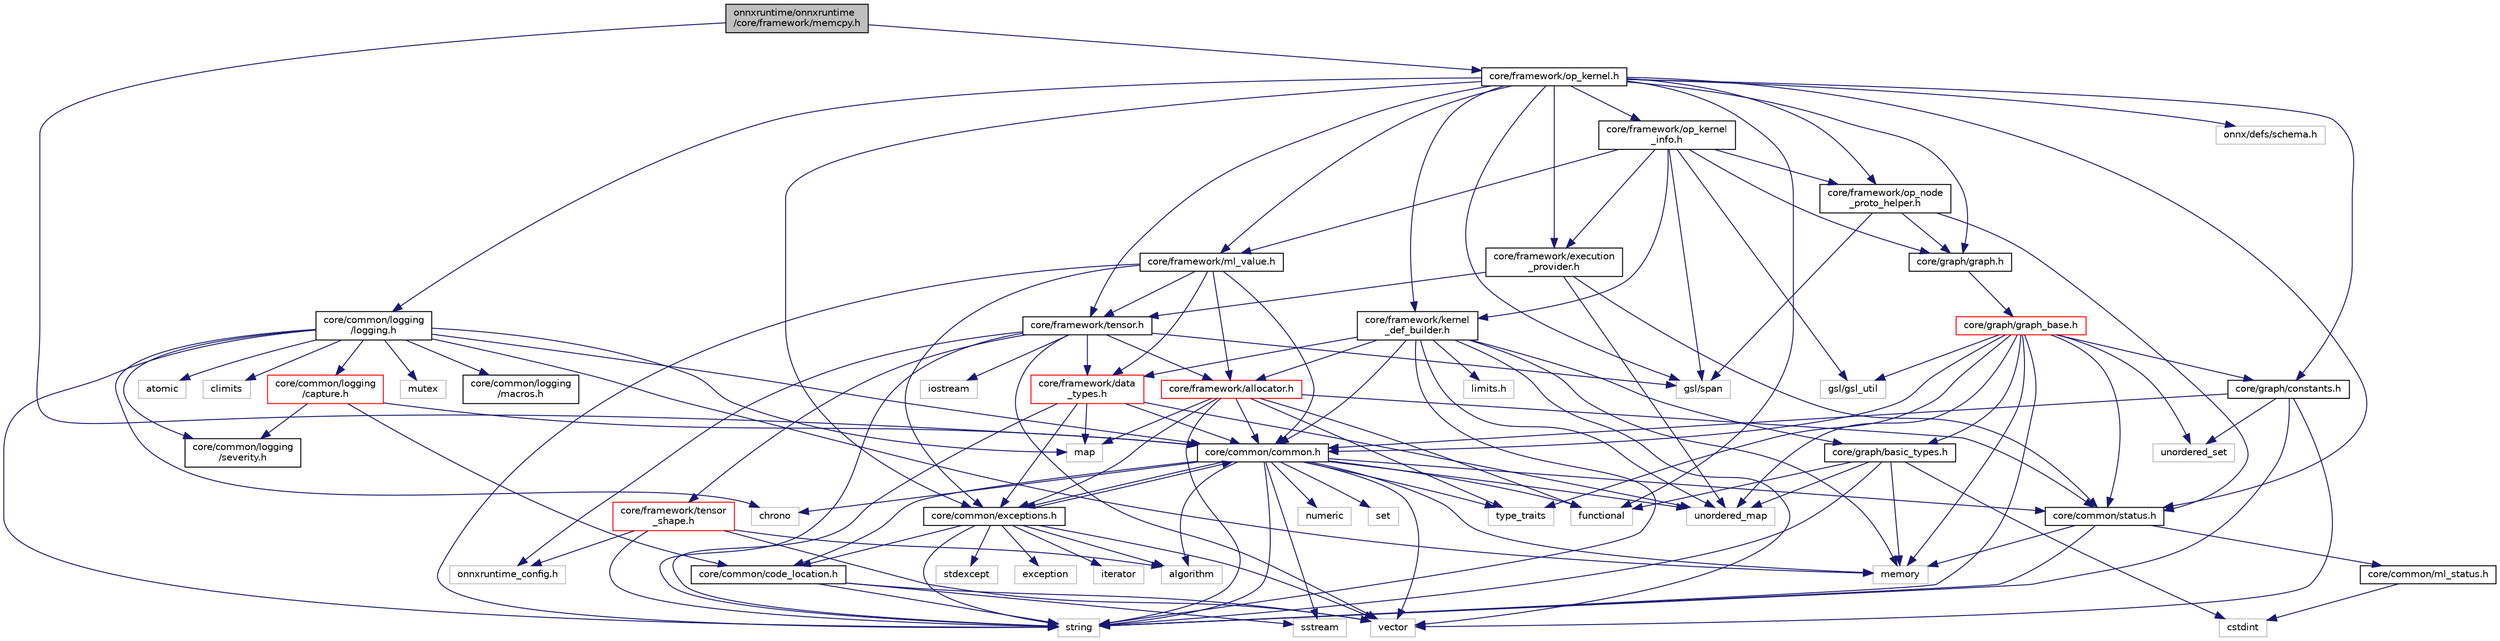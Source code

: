 digraph "onnxruntime/onnxruntime/core/framework/memcpy.h"
{
  edge [fontname="Helvetica",fontsize="10",labelfontname="Helvetica",labelfontsize="10"];
  node [fontname="Helvetica",fontsize="10",shape=record];
  Node0 [label="onnxruntime/onnxruntime\l/core/framework/memcpy.h",height=0.2,width=0.4,color="black", fillcolor="grey75", style="filled", fontcolor="black"];
  Node0 -> Node1 [color="midnightblue",fontsize="10",style="solid"];
  Node1 [label="core/common/common.h",height=0.2,width=0.4,color="black", fillcolor="white", style="filled",URL="$include_2onnxruntime_2core_2common_2common_8h.html"];
  Node1 -> Node2 [color="midnightblue",fontsize="10",style="solid"];
  Node2 [label="algorithm",height=0.2,width=0.4,color="grey75", fillcolor="white", style="filled"];
  Node1 -> Node3 [color="midnightblue",fontsize="10",style="solid"];
  Node3 [label="functional",height=0.2,width=0.4,color="grey75", fillcolor="white", style="filled"];
  Node1 -> Node4 [color="midnightblue",fontsize="10",style="solid"];
  Node4 [label="memory",height=0.2,width=0.4,color="grey75", fillcolor="white", style="filled"];
  Node1 -> Node5 [color="midnightblue",fontsize="10",style="solid"];
  Node5 [label="numeric",height=0.2,width=0.4,color="grey75", fillcolor="white", style="filled"];
  Node1 -> Node6 [color="midnightblue",fontsize="10",style="solid"];
  Node6 [label="set",height=0.2,width=0.4,color="grey75", fillcolor="white", style="filled"];
  Node1 -> Node7 [color="midnightblue",fontsize="10",style="solid"];
  Node7 [label="sstream",height=0.2,width=0.4,color="grey75", fillcolor="white", style="filled"];
  Node1 -> Node8 [color="midnightblue",fontsize="10",style="solid"];
  Node8 [label="string",height=0.2,width=0.4,color="grey75", fillcolor="white", style="filled"];
  Node1 -> Node9 [color="midnightblue",fontsize="10",style="solid"];
  Node9 [label="type_traits",height=0.2,width=0.4,color="grey75", fillcolor="white", style="filled"];
  Node1 -> Node10 [color="midnightblue",fontsize="10",style="solid"];
  Node10 [label="unordered_map",height=0.2,width=0.4,color="grey75", fillcolor="white", style="filled"];
  Node1 -> Node11 [color="midnightblue",fontsize="10",style="solid"];
  Node11 [label="vector",height=0.2,width=0.4,color="grey75", fillcolor="white", style="filled"];
  Node1 -> Node12 [color="midnightblue",fontsize="10",style="solid"];
  Node12 [label="chrono",height=0.2,width=0.4,color="grey75", fillcolor="white", style="filled"];
  Node1 -> Node13 [color="midnightblue",fontsize="10",style="solid"];
  Node13 [label="core/common/code_location.h",height=0.2,width=0.4,color="black", fillcolor="white", style="filled",URL="$code__location_8h.html"];
  Node13 -> Node7 [color="midnightblue",fontsize="10",style="solid"];
  Node13 -> Node8 [color="midnightblue",fontsize="10",style="solid"];
  Node13 -> Node11 [color="midnightblue",fontsize="10",style="solid"];
  Node1 -> Node14 [color="midnightblue",fontsize="10",style="solid"];
  Node14 [label="core/common/exceptions.h",height=0.2,width=0.4,color="black", fillcolor="white", style="filled",URL="$exceptions_8h.html"];
  Node14 -> Node2 [color="midnightblue",fontsize="10",style="solid"];
  Node14 -> Node15 [color="midnightblue",fontsize="10",style="solid"];
  Node15 [label="exception",height=0.2,width=0.4,color="grey75", fillcolor="white", style="filled"];
  Node14 -> Node16 [color="midnightblue",fontsize="10",style="solid"];
  Node16 [label="iterator",height=0.2,width=0.4,color="grey75", fillcolor="white", style="filled"];
  Node14 -> Node17 [color="midnightblue",fontsize="10",style="solid"];
  Node17 [label="stdexcept",height=0.2,width=0.4,color="grey75", fillcolor="white", style="filled"];
  Node14 -> Node8 [color="midnightblue",fontsize="10",style="solid"];
  Node14 -> Node11 [color="midnightblue",fontsize="10",style="solid"];
  Node14 -> Node1 [color="midnightblue",fontsize="10",style="solid"];
  Node14 -> Node13 [color="midnightblue",fontsize="10",style="solid"];
  Node1 -> Node18 [color="midnightblue",fontsize="10",style="solid"];
  Node18 [label="core/common/status.h",height=0.2,width=0.4,color="black", fillcolor="white", style="filled",URL="$status_8h.html"];
  Node18 -> Node4 [color="midnightblue",fontsize="10",style="solid"];
  Node18 -> Node8 [color="midnightblue",fontsize="10",style="solid"];
  Node18 -> Node19 [color="midnightblue",fontsize="10",style="solid"];
  Node19 [label="core/common/ml_status.h",height=0.2,width=0.4,color="black", fillcolor="white", style="filled",URL="$ml__status_8h.html"];
  Node19 -> Node20 [color="midnightblue",fontsize="10",style="solid"];
  Node20 [label="cstdint",height=0.2,width=0.4,color="grey75", fillcolor="white", style="filled"];
  Node0 -> Node21 [color="midnightblue",fontsize="10",style="solid"];
  Node21 [label="core/framework/op_kernel.h",height=0.2,width=0.4,color="black", fillcolor="white", style="filled",URL="$op__kernel_8h.html"];
  Node21 -> Node3 [color="midnightblue",fontsize="10",style="solid"];
  Node21 -> Node14 [color="midnightblue",fontsize="10",style="solid"];
  Node21 -> Node22 [color="midnightblue",fontsize="10",style="solid"];
  Node22 [label="core/common/logging\l/logging.h",height=0.2,width=0.4,color="black", fillcolor="white", style="filled",URL="$logging_8h.html"];
  Node22 -> Node23 [color="midnightblue",fontsize="10",style="solid"];
  Node23 [label="atomic",height=0.2,width=0.4,color="grey75", fillcolor="white", style="filled"];
  Node22 -> Node12 [color="midnightblue",fontsize="10",style="solid"];
  Node22 -> Node24 [color="midnightblue",fontsize="10",style="solid"];
  Node24 [label="climits",height=0.2,width=0.4,color="grey75", fillcolor="white", style="filled"];
  Node22 -> Node25 [color="midnightblue",fontsize="10",style="solid"];
  Node25 [label="map",height=0.2,width=0.4,color="grey75", fillcolor="white", style="filled"];
  Node22 -> Node4 [color="midnightblue",fontsize="10",style="solid"];
  Node22 -> Node26 [color="midnightblue",fontsize="10",style="solid"];
  Node26 [label="mutex",height=0.2,width=0.4,color="grey75", fillcolor="white", style="filled"];
  Node22 -> Node8 [color="midnightblue",fontsize="10",style="solid"];
  Node22 -> Node1 [color="midnightblue",fontsize="10",style="solid"];
  Node22 -> Node27 [color="midnightblue",fontsize="10",style="solid"];
  Node27 [label="core/common/logging\l/capture.h",height=0.2,width=0.4,color="red", fillcolor="white", style="filled",URL="$capture_8h.html"];
  Node27 -> Node1 [color="midnightblue",fontsize="10",style="solid"];
  Node27 -> Node13 [color="midnightblue",fontsize="10",style="solid"];
  Node27 -> Node29 [color="midnightblue",fontsize="10",style="solid"];
  Node29 [label="core/common/logging\l/severity.h",height=0.2,width=0.4,color="black", fillcolor="white", style="filled",URL="$severity_8h.html"];
  Node22 -> Node29 [color="midnightblue",fontsize="10",style="solid"];
  Node22 -> Node30 [color="midnightblue",fontsize="10",style="solid"];
  Node30 [label="core/common/logging\l/macros.h",height=0.2,width=0.4,color="black", fillcolor="white", style="filled",URL="$macros_8h.html"];
  Node21 -> Node18 [color="midnightblue",fontsize="10",style="solid"];
  Node21 -> Node31 [color="midnightblue",fontsize="10",style="solid"];
  Node31 [label="core/framework/execution\l_provider.h",height=0.2,width=0.4,color="black", fillcolor="white", style="filled",URL="$execution__provider_8h.html"];
  Node31 -> Node10 [color="midnightblue",fontsize="10",style="solid"];
  Node31 -> Node18 [color="midnightblue",fontsize="10",style="solid"];
  Node31 -> Node32 [color="midnightblue",fontsize="10",style="solid"];
  Node32 [label="core/framework/tensor.h",height=0.2,width=0.4,color="black", fillcolor="white", style="filled",URL="$tensor_8h.html"];
  Node32 -> Node33 [color="midnightblue",fontsize="10",style="solid"];
  Node33 [label="iostream",height=0.2,width=0.4,color="grey75", fillcolor="white", style="filled"];
  Node32 -> Node8 [color="midnightblue",fontsize="10",style="solid"];
  Node32 -> Node11 [color="midnightblue",fontsize="10",style="solid"];
  Node32 -> Node34 [color="midnightblue",fontsize="10",style="solid"];
  Node34 [label="gsl/span",height=0.2,width=0.4,color="grey75", fillcolor="white", style="filled"];
  Node32 -> Node35 [color="midnightblue",fontsize="10",style="solid"];
  Node35 [label="core/framework/allocator.h",height=0.2,width=0.4,color="red", fillcolor="white", style="filled",URL="$framework_2allocator_8h.html"];
  Node35 -> Node3 [color="midnightblue",fontsize="10",style="solid"];
  Node35 -> Node25 [color="midnightblue",fontsize="10",style="solid"];
  Node35 -> Node8 [color="midnightblue",fontsize="10",style="solid"];
  Node35 -> Node9 [color="midnightblue",fontsize="10",style="solid"];
  Node35 -> Node1 [color="midnightblue",fontsize="10",style="solid"];
  Node35 -> Node14 [color="midnightblue",fontsize="10",style="solid"];
  Node35 -> Node18 [color="midnightblue",fontsize="10",style="solid"];
  Node32 -> Node45 [color="midnightblue",fontsize="10",style="solid"];
  Node45 [label="core/framework/data\l_types.h",height=0.2,width=0.4,color="red", fillcolor="white", style="filled",URL="$data__types_8h.html"];
  Node45 -> Node8 [color="midnightblue",fontsize="10",style="solid"];
  Node45 -> Node10 [color="midnightblue",fontsize="10",style="solid"];
  Node45 -> Node25 [color="midnightblue",fontsize="10",style="solid"];
  Node45 -> Node1 [color="midnightblue",fontsize="10",style="solid"];
  Node45 -> Node14 [color="midnightblue",fontsize="10",style="solid"];
  Node32 -> Node46 [color="midnightblue",fontsize="10",style="solid"];
  Node46 [label="core/framework/tensor\l_shape.h",height=0.2,width=0.4,color="red", fillcolor="white", style="filled",URL="$tensor__shape_8h.html"];
  Node46 -> Node11 [color="midnightblue",fontsize="10",style="solid"];
  Node46 -> Node2 [color="midnightblue",fontsize="10",style="solid"];
  Node46 -> Node8 [color="midnightblue",fontsize="10",style="solid"];
  Node46 -> Node48 [color="midnightblue",fontsize="10",style="solid"];
  Node48 [label="onnxruntime_config.h",height=0.2,width=0.4,color="grey75", fillcolor="white", style="filled"];
  Node32 -> Node48 [color="midnightblue",fontsize="10",style="solid"];
  Node21 -> Node49 [color="midnightblue",fontsize="10",style="solid"];
  Node49 [label="core/framework/kernel\l_def_builder.h",height=0.2,width=0.4,color="black", fillcolor="white", style="filled",URL="$kernel__def__builder_8h.html"];
  Node49 -> Node4 [color="midnightblue",fontsize="10",style="solid"];
  Node49 -> Node8 [color="midnightblue",fontsize="10",style="solid"];
  Node49 -> Node10 [color="midnightblue",fontsize="10",style="solid"];
  Node49 -> Node11 [color="midnightblue",fontsize="10",style="solid"];
  Node49 -> Node50 [color="midnightblue",fontsize="10",style="solid"];
  Node50 [label="limits.h",height=0.2,width=0.4,color="grey75", fillcolor="white", style="filled"];
  Node49 -> Node1 [color="midnightblue",fontsize="10",style="solid"];
  Node49 -> Node38 [color="midnightblue",fontsize="10",style="solid"];
  Node38 [label="core/graph/basic_types.h",height=0.2,width=0.4,color="black", fillcolor="white", style="filled",URL="$basic__types_8h.html"];
  Node38 -> Node10 [color="midnightblue",fontsize="10",style="solid"];
  Node38 -> Node8 [color="midnightblue",fontsize="10",style="solid"];
  Node38 -> Node20 [color="midnightblue",fontsize="10",style="solid"];
  Node38 -> Node4 [color="midnightblue",fontsize="10",style="solid"];
  Node38 -> Node3 [color="midnightblue",fontsize="10",style="solid"];
  Node49 -> Node45 [color="midnightblue",fontsize="10",style="solid"];
  Node49 -> Node35 [color="midnightblue",fontsize="10",style="solid"];
  Node21 -> Node51 [color="midnightblue",fontsize="10",style="solid"];
  Node51 [label="core/framework/ml_value.h",height=0.2,width=0.4,color="black", fillcolor="white", style="filled",URL="$ml__value_8h.html"];
  Node51 -> Node8 [color="midnightblue",fontsize="10",style="solid"];
  Node51 -> Node1 [color="midnightblue",fontsize="10",style="solid"];
  Node51 -> Node14 [color="midnightblue",fontsize="10",style="solid"];
  Node51 -> Node35 [color="midnightblue",fontsize="10",style="solid"];
  Node51 -> Node45 [color="midnightblue",fontsize="10",style="solid"];
  Node51 -> Node32 [color="midnightblue",fontsize="10",style="solid"];
  Node21 -> Node52 [color="midnightblue",fontsize="10",style="solid"];
  Node52 [label="core/framework/op_kernel\l_info.h",height=0.2,width=0.4,color="black", fillcolor="white", style="filled",URL="$op__kernel__info_8h.html"];
  Node52 -> Node31 [color="midnightblue",fontsize="10",style="solid"];
  Node52 -> Node49 [color="midnightblue",fontsize="10",style="solid"];
  Node52 -> Node51 [color="midnightblue",fontsize="10",style="solid"];
  Node52 -> Node53 [color="midnightblue",fontsize="10",style="solid"];
  Node53 [label="core/framework/op_node\l_proto_helper.h",height=0.2,width=0.4,color="black", fillcolor="white", style="filled",URL="$op__node__proto__helper_8h.html"];
  Node53 -> Node18 [color="midnightblue",fontsize="10",style="solid"];
  Node53 -> Node54 [color="midnightblue",fontsize="10",style="solid"];
  Node54 [label="core/graph/graph.h",height=0.2,width=0.4,color="black", fillcolor="white", style="filled",URL="$graph_8h.html"];
  Node54 -> Node55 [color="midnightblue",fontsize="10",style="solid"];
  Node55 [label="core/graph/graph_base.h",height=0.2,width=0.4,color="red", fillcolor="white", style="filled",URL="$graph__base_8h.html"];
  Node55 -> Node4 [color="midnightblue",fontsize="10",style="solid"];
  Node55 -> Node8 [color="midnightblue",fontsize="10",style="solid"];
  Node55 -> Node9 [color="midnightblue",fontsize="10",style="solid"];
  Node55 -> Node10 [color="midnightblue",fontsize="10",style="solid"];
  Node55 -> Node57 [color="midnightblue",fontsize="10",style="solid"];
  Node57 [label="unordered_set",height=0.2,width=0.4,color="grey75", fillcolor="white", style="filled"];
  Node55 -> Node1 [color="midnightblue",fontsize="10",style="solid"];
  Node55 -> Node18 [color="midnightblue",fontsize="10",style="solid"];
  Node55 -> Node38 [color="midnightblue",fontsize="10",style="solid"];
  Node55 -> Node59 [color="midnightblue",fontsize="10",style="solid"];
  Node59 [label="core/graph/constants.h",height=0.2,width=0.4,color="black", fillcolor="white", style="filled",URL="$constants_8h.html"];
  Node59 -> Node8 [color="midnightblue",fontsize="10",style="solid"];
  Node59 -> Node57 [color="midnightblue",fontsize="10",style="solid"];
  Node59 -> Node11 [color="midnightblue",fontsize="10",style="solid"];
  Node59 -> Node1 [color="midnightblue",fontsize="10",style="solid"];
  Node55 -> Node65 [color="midnightblue",fontsize="10",style="solid"];
  Node65 [label="gsl/gsl_util",height=0.2,width=0.4,color="grey75", fillcolor="white", style="filled"];
  Node53 -> Node34 [color="midnightblue",fontsize="10",style="solid"];
  Node52 -> Node54 [color="midnightblue",fontsize="10",style="solid"];
  Node52 -> Node34 [color="midnightblue",fontsize="10",style="solid"];
  Node52 -> Node65 [color="midnightblue",fontsize="10",style="solid"];
  Node21 -> Node53 [color="midnightblue",fontsize="10",style="solid"];
  Node21 -> Node32 [color="midnightblue",fontsize="10",style="solid"];
  Node21 -> Node59 [color="midnightblue",fontsize="10",style="solid"];
  Node21 -> Node54 [color="midnightblue",fontsize="10",style="solid"];
  Node21 -> Node34 [color="midnightblue",fontsize="10",style="solid"];
  Node21 -> Node63 [color="midnightblue",fontsize="10",style="solid"];
  Node63 [label="onnx/defs/schema.h",height=0.2,width=0.4,color="grey75", fillcolor="white", style="filled"];
}
